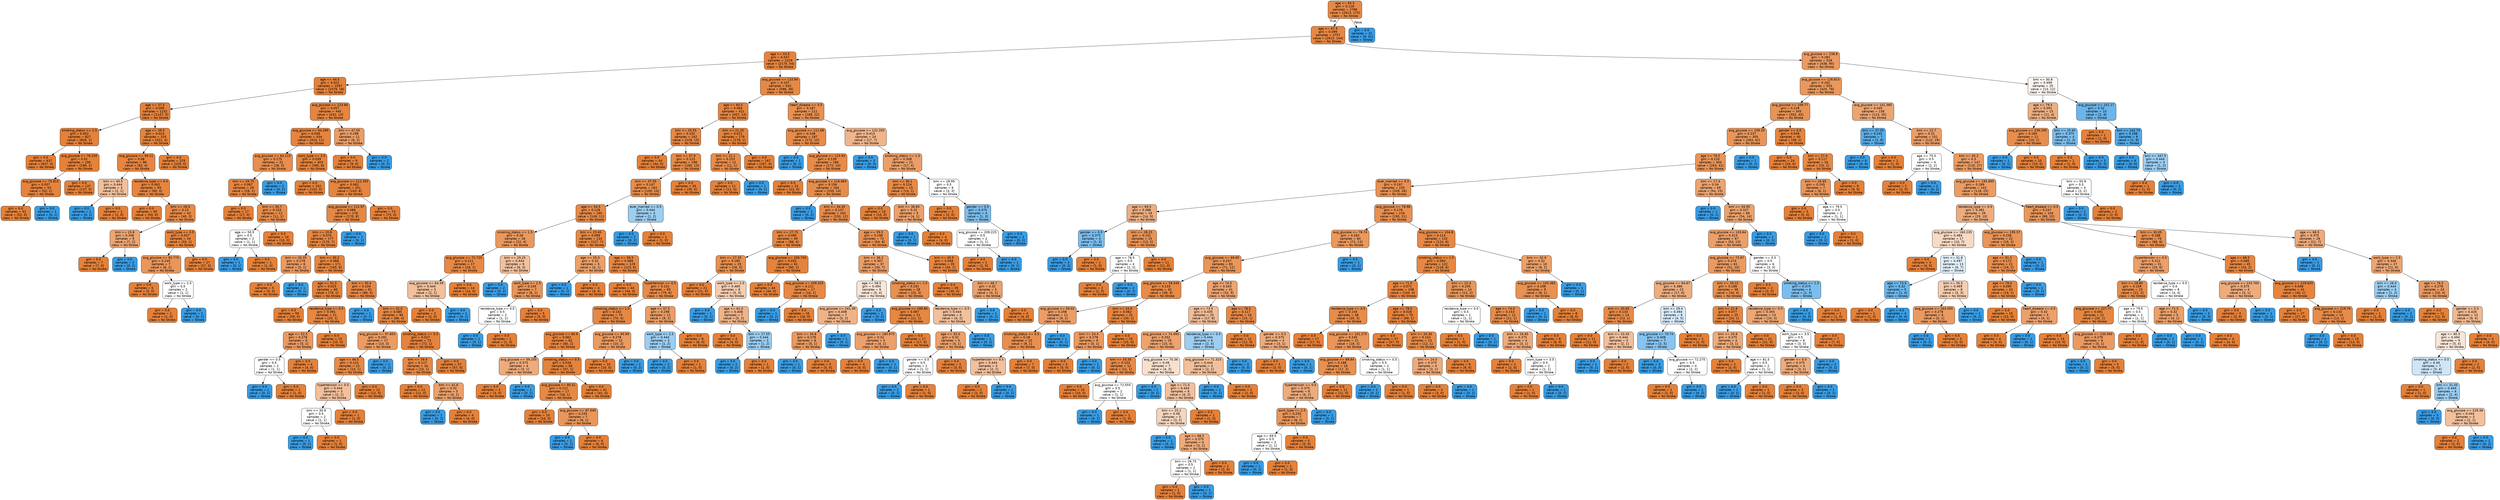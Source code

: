 digraph Tree {
node [shape=box, style="filled, rounded", color="black", fontname="helvetica"] ;
edge [fontname="helvetica"] ;
0 [label="age <= 84.5\ngini = 0.118\nsamples = 2788\nvalue = [2613, 175]\nclass = No Stroke", fillcolor="#e78946"] ;
1 [label="age <= 67.5\ngini = 0.099\nsamples = 2757\nvalue = [2613, 144]\nclass = No Stroke", fillcolor="#e68844"] ;
0 -> 1 [labeldistance=2.5, labelangle=45, headlabel="True"] ;
2 [label="age <= 53.5\ngini = 0.047\nsamples = 2229\nvalue = [2175, 54]\nclass = No Stroke", fillcolor="#e6843e"] ;
1 -> 2 ;
3 [label="age <= 44.5\ngini = 0.022\nsamples = 1597\nvalue = [1579, 18]\nclass = No Stroke", fillcolor="#e5823b"] ;
2 -> 3 ;
4 [label="age <= 37.5\ngini = 0.009\nsamples = 1152\nvalue = [1147, 5]\nclass = No Stroke", fillcolor="#e5823a"] ;
3 -> 4 ;
5 [label="smoking_status <= 1.5\ngini = 0.002\nsamples = 827\nvalue = [826, 1]\nclass = No Stroke", fillcolor="#e58139"] ;
4 -> 5 ;
6 [label="gini = 0.0\nsamples = 637\nvalue = [637, 0]\nclass = No Stroke", fillcolor="#e58139"] ;
5 -> 6 ;
7 [label="avg_glucose <= 76.235\ngini = 0.01\nsamples = 190\nvalue = [189, 1]\nclass = No Stroke", fillcolor="#e5823a"] ;
5 -> 7 ;
8 [label="avg_glucose <= 75.815\ngini = 0.037\nsamples = 53\nvalue = [52, 1]\nclass = No Stroke", fillcolor="#e6833d"] ;
7 -> 8 ;
9 [label="gini = 0.0\nsamples = 52\nvalue = [52, 0]\nclass = No Stroke", fillcolor="#e58139"] ;
8 -> 9 ;
10 [label="gini = 0.0\nsamples = 1\nvalue = [0, 1]\nclass = Stroke", fillcolor="#399de5"] ;
8 -> 10 ;
11 [label="gini = 0.0\nsamples = 137\nvalue = [137, 0]\nclass = No Stroke", fillcolor="#e58139"] ;
7 -> 11 ;
12 [label="age <= 39.5\ngini = 0.024\nsamples = 325\nvalue = [321, 4]\nclass = No Stroke", fillcolor="#e5833b"] ;
4 -> 12 ;
13 [label="avg_glucose <= 59.11\ngini = 0.08\nsamples = 96\nvalue = [92, 4]\nclass = No Stroke", fillcolor="#e68642"] ;
12 -> 13 ;
14 [label="bmi <= 40.5\ngini = 0.444\nsamples = 3\nvalue = [2, 1]\nclass = No Stroke", fillcolor="#f2c09c"] ;
13 -> 14 ;
15 [label="gini = 0.0\nsamples = 1\nvalue = [0, 1]\nclass = Stroke", fillcolor="#399de5"] ;
14 -> 15 ;
16 [label="gini = 0.0\nsamples = 2\nvalue = [2, 0]\nclass = No Stroke", fillcolor="#e58139"] ;
14 -> 16 ;
17 [label="residence_type <= 0.5\ngini = 0.062\nsamples = 93\nvalue = [90, 3]\nclass = No Stroke", fillcolor="#e68540"] ;
13 -> 17 ;
18 [label="gini = 0.0\nsamples = 50\nvalue = [50, 0]\nclass = No Stroke", fillcolor="#e58139"] ;
17 -> 18 ;
19 [label="bmi <= 26.5\ngini = 0.13\nsamples = 43\nvalue = [40, 3]\nclass = No Stroke", fillcolor="#e78a48"] ;
17 -> 19 ;
20 [label="bmi <= 23.8\ngini = 0.346\nsamples = 9\nvalue = [7, 2]\nclass = No Stroke", fillcolor="#eca572"] ;
19 -> 20 ;
21 [label="gini = 0.0\nsamples = 7\nvalue = [7, 0]\nclass = No Stroke", fillcolor="#e58139"] ;
20 -> 21 ;
22 [label="gini = 0.0\nsamples = 2\nvalue = [0, 2]\nclass = Stroke", fillcolor="#399de5"] ;
20 -> 22 ;
23 [label="work_type <= 3.5\ngini = 0.057\nsamples = 34\nvalue = [33, 1]\nclass = No Stroke", fillcolor="#e6853f"] ;
19 -> 23 ;
24 [label="avg_glucose <= 92.775\ngini = 0.245\nsamples = 7\nvalue = [6, 1]\nclass = No Stroke", fillcolor="#e9965a"] ;
23 -> 24 ;
25 [label="gini = 0.0\nsamples = 5\nvalue = [5, 0]\nclass = No Stroke", fillcolor="#e58139"] ;
24 -> 25 ;
26 [label="work_type <= 2.5\ngini = 0.5\nsamples = 2\nvalue = [1, 1]\nclass = No Stroke", fillcolor="#ffffff"] ;
24 -> 26 ;
27 [label="gini = 0.0\nsamples = 1\nvalue = [1, 0]\nclass = No Stroke", fillcolor="#e58139"] ;
26 -> 27 ;
28 [label="gini = 0.0\nsamples = 1\nvalue = [0, 1]\nclass = Stroke", fillcolor="#399de5"] ;
26 -> 28 ;
29 [label="gini = 0.0\nsamples = 27\nvalue = [27, 0]\nclass = No Stroke", fillcolor="#e58139"] ;
23 -> 29 ;
30 [label="gini = 0.0\nsamples = 229\nvalue = [229, 0]\nclass = No Stroke", fillcolor="#e58139"] ;
12 -> 30 ;
31 [label="avg_glucose <= 223.84\ngini = 0.057\nsamples = 445\nvalue = [432, 13]\nclass = No Stroke", fillcolor="#e6853f"] ;
3 -> 31 ;
32 [label="avg_glucose <= 64.285\ngini = 0.049\nsamples = 434\nvalue = [423, 11]\nclass = No Stroke", fillcolor="#e6843e"] ;
31 -> 32 ;
33 [label="avg_glucose <= 64.115\ngini = 0.175\nsamples = 31\nvalue = [28, 3]\nclass = No Stroke", fillcolor="#e88e4e"] ;
32 -> 33 ;
34 [label="bmi <= 29.75\ngini = 0.067\nsamples = 29\nvalue = [28, 1]\nclass = No Stroke", fillcolor="#e68640"] ;
33 -> 34 ;
35 [label="gini = 0.0\nsamples = 17\nvalue = [17, 0]\nclass = No Stroke", fillcolor="#e58139"] ;
34 -> 35 ;
36 [label="bmi <= 30.7\ngini = 0.153\nsamples = 12\nvalue = [11, 1]\nclass = No Stroke", fillcolor="#e78c4b"] ;
34 -> 36 ;
37 [label="age <= 50.5\ngini = 0.5\nsamples = 2\nvalue = [1, 1]\nclass = No Stroke", fillcolor="#ffffff"] ;
36 -> 37 ;
38 [label="gini = 0.0\nsamples = 1\nvalue = [0, 1]\nclass = Stroke", fillcolor="#399de5"] ;
37 -> 38 ;
39 [label="gini = 0.0\nsamples = 1\nvalue = [1, 0]\nclass = No Stroke", fillcolor="#e58139"] ;
37 -> 39 ;
40 [label="gini = 0.0\nsamples = 10\nvalue = [10, 0]\nclass = No Stroke", fillcolor="#e58139"] ;
36 -> 40 ;
41 [label="gini = 0.0\nsamples = 2\nvalue = [0, 2]\nclass = Stroke", fillcolor="#399de5"] ;
33 -> 41 ;
42 [label="work_type <= 3.5\ngini = 0.039\nsamples = 403\nvalue = [395, 8]\nclass = No Stroke", fillcolor="#e6843d"] ;
32 -> 42 ;
43 [label="gini = 0.0\nsamples = 152\nvalue = [152, 0]\nclass = No Stroke", fillcolor="#e58139"] ;
42 -> 43 ;
44 [label="avg_glucose <= 112.355\ngini = 0.062\nsamples = 251\nvalue = [243, 8]\nclass = No Stroke", fillcolor="#e68540"] ;
42 -> 44 ;
45 [label="avg_glucose <= 111.97\ngini = 0.086\nsamples = 178\nvalue = [170, 8]\nclass = No Stroke", fillcolor="#e68742"] ;
44 -> 45 ;
46 [label="bmi <= 20.8\ngini = 0.076\nsamples = 177\nvalue = [170, 7]\nclass = No Stroke", fillcolor="#e68641"] ;
45 -> 46 ;
47 [label="bmi <= 20.35\ngini = 0.278\nsamples = 6\nvalue = [5, 1]\nclass = No Stroke", fillcolor="#ea9a61"] ;
46 -> 47 ;
48 [label="gini = 0.0\nsamples = 5\nvalue = [5, 0]\nclass = No Stroke", fillcolor="#e58139"] ;
47 -> 48 ;
49 [label="gini = 0.0\nsamples = 1\nvalue = [0, 1]\nclass = Stroke", fillcolor="#399de5"] ;
47 -> 49 ;
50 [label="bmi <= 30.2\ngini = 0.068\nsamples = 171\nvalue = [165, 6]\nclass = No Stroke", fillcolor="#e68640"] ;
46 -> 50 ;
51 [label="age <= 51.5\ngini = 0.025\nsamples = 80\nvalue = [79, 1]\nclass = No Stroke", fillcolor="#e5833c"] ;
50 -> 51 ;
52 [label="gini = 0.0\nsamples = 59\nvalue = [59, 0]\nclass = No Stroke", fillcolor="#e58139"] ;
51 -> 52 ;
53 [label="residence_type <= 0.5\ngini = 0.091\nsamples = 21\nvalue = [20, 1]\nclass = No Stroke", fillcolor="#e68743"] ;
51 -> 53 ;
54 [label="age <= 52.5\ngini = 0.278\nsamples = 6\nvalue = [5, 1]\nclass = No Stroke", fillcolor="#ea9a61"] ;
53 -> 54 ;
55 [label="gender <= 0.5\ngini = 0.5\nsamples = 2\nvalue = [1, 1]\nclass = No Stroke", fillcolor="#ffffff"] ;
54 -> 55 ;
56 [label="gini = 0.0\nsamples = 1\nvalue = [0, 1]\nclass = Stroke", fillcolor="#399de5"] ;
55 -> 56 ;
57 [label="gini = 0.0\nsamples = 1\nvalue = [1, 0]\nclass = No Stroke", fillcolor="#e58139"] ;
55 -> 57 ;
58 [label="gini = 0.0\nsamples = 4\nvalue = [4, 0]\nclass = No Stroke", fillcolor="#e58139"] ;
54 -> 58 ;
59 [label="gini = 0.0\nsamples = 15\nvalue = [15, 0]\nclass = No Stroke", fillcolor="#e58139"] ;
53 -> 59 ;
60 [label="bmi <= 30.4\ngini = 0.104\nsamples = 91\nvalue = [86, 5]\nclass = No Stroke", fillcolor="#e78845"] ;
50 -> 60 ;
61 [label="gini = 0.0\nsamples = 1\nvalue = [0, 1]\nclass = Stroke", fillcolor="#399de5"] ;
60 -> 61 ;
62 [label="bmi <= 32.0\ngini = 0.085\nsamples = 90\nvalue = [86, 4]\nclass = No Stroke", fillcolor="#e68742"] ;
60 -> 62 ;
63 [label="avg_glucose <= 97.855\ngini = 0.291\nsamples = 17\nvalue = [14, 3]\nclass = No Stroke", fillcolor="#eb9c63"] ;
62 -> 63 ;
64 [label="age <= 46.5\ngini = 0.124\nsamples = 15\nvalue = [14, 1]\nclass = No Stroke", fillcolor="#e78a47"] ;
63 -> 64 ;
65 [label="hypertension <= 0.5\ngini = 0.444\nsamples = 3\nvalue = [2, 1]\nclass = No Stroke", fillcolor="#f2c09c"] ;
64 -> 65 ;
66 [label="bmi <= 30.9\ngini = 0.5\nsamples = 2\nvalue = [1, 1]\nclass = No Stroke", fillcolor="#ffffff"] ;
65 -> 66 ;
67 [label="gini = 0.0\nsamples = 1\nvalue = [0, 1]\nclass = Stroke", fillcolor="#399de5"] ;
66 -> 67 ;
68 [label="gini = 0.0\nsamples = 1\nvalue = [1, 0]\nclass = No Stroke", fillcolor="#e58139"] ;
66 -> 68 ;
69 [label="gini = 0.0\nsamples = 1\nvalue = [1, 0]\nclass = No Stroke", fillcolor="#e58139"] ;
65 -> 69 ;
70 [label="gini = 0.0\nsamples = 12\nvalue = [12, 0]\nclass = No Stroke", fillcolor="#e58139"] ;
64 -> 70 ;
71 [label="gini = 0.0\nsamples = 2\nvalue = [0, 2]\nclass = Stroke", fillcolor="#399de5"] ;
63 -> 71 ;
72 [label="smoking_status <= 0.5\ngini = 0.027\nsamples = 73\nvalue = [72, 1]\nclass = No Stroke", fillcolor="#e5833c"] ;
62 -> 72 ;
73 [label="bmi <= 39.9\ngini = 0.117\nsamples = 16\nvalue = [15, 1]\nclass = No Stroke", fillcolor="#e78946"] ;
72 -> 73 ;
74 [label="gini = 0.0\nsamples = 11\nvalue = [11, 0]\nclass = No Stroke", fillcolor="#e58139"] ;
73 -> 74 ;
75 [label="bmi <= 41.6\ngini = 0.32\nsamples = 5\nvalue = [4, 1]\nclass = No Stroke", fillcolor="#eca06a"] ;
73 -> 75 ;
76 [label="gini = 0.0\nsamples = 1\nvalue = [0, 1]\nclass = Stroke", fillcolor="#399de5"] ;
75 -> 76 ;
77 [label="gini = 0.0\nsamples = 4\nvalue = [4, 0]\nclass = No Stroke", fillcolor="#e58139"] ;
75 -> 77 ;
78 [label="gini = 0.0\nsamples = 57\nvalue = [57, 0]\nclass = No Stroke", fillcolor="#e58139"] ;
72 -> 78 ;
79 [label="gini = 0.0\nsamples = 1\nvalue = [0, 1]\nclass = Stroke", fillcolor="#399de5"] ;
45 -> 79 ;
80 [label="gini = 0.0\nsamples = 73\nvalue = [73, 0]\nclass = No Stroke", fillcolor="#e58139"] ;
44 -> 80 ;
81 [label="bmi <= 47.05\ngini = 0.298\nsamples = 11\nvalue = [9, 2]\nclass = No Stroke", fillcolor="#eb9d65"] ;
31 -> 81 ;
82 [label="gini = 0.0\nsamples = 9\nvalue = [9, 0]\nclass = No Stroke", fillcolor="#e58139"] ;
81 -> 82 ;
83 [label="gini = 0.0\nsamples = 2\nvalue = [0, 2]\nclass = Stroke", fillcolor="#399de5"] ;
81 -> 83 ;
84 [label="avg_glucose <= 110.94\ngini = 0.107\nsamples = 632\nvalue = [596, 36]\nclass = No Stroke", fillcolor="#e78945"] ;
2 -> 84 ;
85 [label="age <= 60.5\ngini = 0.064\nsamples = 421\nvalue = [407, 14]\nclass = No Stroke", fillcolor="#e68540"] ;
84 -> 85 ;
86 [label="bmi <= 25.55\ngini = 0.102\nsamples = 242\nvalue = [229, 13]\nclass = No Stroke", fillcolor="#e68844"] ;
85 -> 86 ;
87 [label="gini = 0.0\nsamples = 44\nvalue = [44, 0]\nclass = No Stroke", fillcolor="#e58139"] ;
86 -> 87 ;
88 [label="bmi <= 37.9\ngini = 0.123\nsamples = 198\nvalue = [185, 13]\nclass = No Stroke", fillcolor="#e78a47"] ;
86 -> 88 ;
89 [label="bmi <= 37.05\ngini = 0.147\nsamples = 163\nvalue = [150, 13]\nclass = No Stroke", fillcolor="#e78c4a"] ;
88 -> 89 ;
90 [label="age <= 54.5\ngini = 0.128\nsamples = 160\nvalue = [149, 11]\nclass = No Stroke", fillcolor="#e78a48"] ;
89 -> 90 ;
91 [label="smoking_status <= 1.5\ngini = 0.26\nsamples = 26\nvalue = [22, 4]\nclass = No Stroke", fillcolor="#ea985d"] ;
90 -> 91 ;
92 [label="avg_glucose <= 72.725\ngini = 0.111\nsamples = 17\nvalue = [16, 1]\nclass = No Stroke", fillcolor="#e78945"] ;
91 -> 92 ;
93 [label="avg_glucose <= 64.39\ngini = 0.444\nsamples = 3\nvalue = [2, 1]\nclass = No Stroke", fillcolor="#f2c09c"] ;
92 -> 93 ;
94 [label="gini = 0.0\nsamples = 2\nvalue = [2, 0]\nclass = No Stroke", fillcolor="#e58139"] ;
93 -> 94 ;
95 [label="gini = 0.0\nsamples = 1\nvalue = [0, 1]\nclass = Stroke", fillcolor="#399de5"] ;
93 -> 95 ;
96 [label="gini = 0.0\nsamples = 14\nvalue = [14, 0]\nclass = No Stroke", fillcolor="#e58139"] ;
92 -> 96 ;
97 [label="bmi <= 29.25\ngini = 0.444\nsamples = 9\nvalue = [6, 3]\nclass = No Stroke", fillcolor="#f2c09c"] ;
91 -> 97 ;
98 [label="gini = 0.0\nsamples = 2\nvalue = [0, 2]\nclass = Stroke", fillcolor="#399de5"] ;
97 -> 98 ;
99 [label="work_type <= 2.5\ngini = 0.245\nsamples = 7\nvalue = [6, 1]\nclass = No Stroke", fillcolor="#e9965a"] ;
97 -> 99 ;
100 [label="residence_type <= 0.5\ngini = 0.5\nsamples = 2\nvalue = [1, 1]\nclass = No Stroke", fillcolor="#ffffff"] ;
99 -> 100 ;
101 [label="gini = 0.0\nsamples = 1\nvalue = [0, 1]\nclass = Stroke", fillcolor="#399de5"] ;
100 -> 101 ;
102 [label="gini = 0.0\nsamples = 1\nvalue = [1, 0]\nclass = No Stroke", fillcolor="#e58139"] ;
100 -> 102 ;
103 [label="gini = 0.0\nsamples = 5\nvalue = [5, 0]\nclass = No Stroke", fillcolor="#e58139"] ;
99 -> 103 ;
104 [label="bmi <= 25.65\ngini = 0.099\nsamples = 134\nvalue = [127, 7]\nclass = No Stroke", fillcolor="#e68844"] ;
90 -> 104 ;
105 [label="age <= 55.5\ngini = 0.32\nsamples = 5\nvalue = [4, 1]\nclass = No Stroke", fillcolor="#eca06a"] ;
104 -> 105 ;
106 [label="gini = 0.0\nsamples = 1\nvalue = [0, 1]\nclass = Stroke", fillcolor="#399de5"] ;
105 -> 106 ;
107 [label="gini = 0.0\nsamples = 4\nvalue = [4, 0]\nclass = No Stroke", fillcolor="#e58139"] ;
105 -> 107 ;
108 [label="age <= 56.5\ngini = 0.089\nsamples = 129\nvalue = [123, 6]\nclass = No Stroke", fillcolor="#e68743"] ;
104 -> 108 ;
109 [label="gini = 0.0\nsamples = 44\nvalue = [44, 0]\nclass = No Stroke", fillcolor="#e58139"] ;
108 -> 109 ;
110 [label="hypertension <= 0.5\ngini = 0.131\nsamples = 85\nvalue = [79, 6]\nclass = No Stroke", fillcolor="#e78b48"] ;
108 -> 110 ;
111 [label="smoking_status <= 1.5\ngini = 0.102\nsamples = 74\nvalue = [70, 4]\nclass = No Stroke", fillcolor="#e68844"] ;
110 -> 111 ;
112 [label="avg_glucose <= 60.9\ngini = 0.062\nsamples = 62\nvalue = [60, 2]\nclass = No Stroke", fillcolor="#e68540"] ;
111 -> 112 ;
113 [label="avg_glucose <= 59.255\ngini = 0.375\nsamples = 4\nvalue = [3, 1]\nclass = No Stroke", fillcolor="#eeab7b"] ;
112 -> 113 ;
114 [label="gini = 0.0\nsamples = 3\nvalue = [3, 0]\nclass = No Stroke", fillcolor="#e58139"] ;
113 -> 114 ;
115 [label="gini = 0.0\nsamples = 1\nvalue = [0, 1]\nclass = Stroke", fillcolor="#399de5"] ;
113 -> 115 ;
116 [label="smoking_status <= 0.5\ngini = 0.034\nsamples = 58\nvalue = [57, 1]\nclass = No Stroke", fillcolor="#e5833c"] ;
112 -> 116 ;
117 [label="avg_glucose <= 85.51\ngini = 0.111\nsamples = 17\nvalue = [16, 1]\nclass = No Stroke", fillcolor="#e78945"] ;
116 -> 117 ;
118 [label="gini = 0.0\nsamples = 10\nvalue = [10, 0]\nclass = No Stroke", fillcolor="#e58139"] ;
117 -> 118 ;
119 [label="avg_glucose <= 87.045\ngini = 0.245\nsamples = 7\nvalue = [6, 1]\nclass = No Stroke", fillcolor="#e9965a"] ;
117 -> 119 ;
120 [label="gini = 0.0\nsamples = 1\nvalue = [0, 1]\nclass = Stroke", fillcolor="#399de5"] ;
119 -> 120 ;
121 [label="gini = 0.0\nsamples = 6\nvalue = [6, 0]\nclass = No Stroke", fillcolor="#e58139"] ;
119 -> 121 ;
122 [label="gini = 0.0\nsamples = 41\nvalue = [41, 0]\nclass = No Stroke", fillcolor="#e58139"] ;
116 -> 122 ;
123 [label="avg_glucose <= 90.99\ngini = 0.278\nsamples = 12\nvalue = [10, 2]\nclass = No Stroke", fillcolor="#ea9a61"] ;
111 -> 123 ;
124 [label="gini = 0.0\nsamples = 10\nvalue = [10, 0]\nclass = No Stroke", fillcolor="#e58139"] ;
123 -> 124 ;
125 [label="gini = 0.0\nsamples = 2\nvalue = [0, 2]\nclass = Stroke", fillcolor="#399de5"] ;
123 -> 125 ;
126 [label="age <= 57.5\ngini = 0.298\nsamples = 11\nvalue = [9, 2]\nclass = No Stroke", fillcolor="#eb9d65"] ;
110 -> 126 ;
127 [label="work_type <= 2.5\ngini = 0.444\nsamples = 3\nvalue = [1, 2]\nclass = Stroke", fillcolor="#9ccef2"] ;
126 -> 127 ;
128 [label="gini = 0.0\nsamples = 2\nvalue = [0, 2]\nclass = Stroke", fillcolor="#399de5"] ;
127 -> 128 ;
129 [label="gini = 0.0\nsamples = 1\nvalue = [1, 0]\nclass = No Stroke", fillcolor="#e58139"] ;
127 -> 129 ;
130 [label="gini = 0.0\nsamples = 8\nvalue = [8, 0]\nclass = No Stroke", fillcolor="#e58139"] ;
126 -> 130 ;
131 [label="ever_married <= 0.5\ngini = 0.444\nsamples = 3\nvalue = [1, 2]\nclass = Stroke", fillcolor="#9ccef2"] ;
89 -> 131 ;
132 [label="gini = 0.0\nsamples = 2\nvalue = [0, 2]\nclass = Stroke", fillcolor="#399de5"] ;
131 -> 132 ;
133 [label="gini = 0.0\nsamples = 1\nvalue = [1, 0]\nclass = No Stroke", fillcolor="#e58139"] ;
131 -> 133 ;
134 [label="gini = 0.0\nsamples = 35\nvalue = [35, 0]\nclass = No Stroke", fillcolor="#e58139"] ;
88 -> 134 ;
135 [label="bmi <= 21.25\ngini = 0.011\nsamples = 179\nvalue = [178, 1]\nclass = No Stroke", fillcolor="#e5823a"] ;
85 -> 135 ;
136 [label="bmi <= 21.1\ngini = 0.153\nsamples = 12\nvalue = [11, 1]\nclass = No Stroke", fillcolor="#e78c4b"] ;
135 -> 136 ;
137 [label="gini = 0.0\nsamples = 11\nvalue = [11, 0]\nclass = No Stroke", fillcolor="#e58139"] ;
136 -> 137 ;
138 [label="gini = 0.0\nsamples = 1\nvalue = [0, 1]\nclass = Stroke", fillcolor="#399de5"] ;
136 -> 138 ;
139 [label="gini = 0.0\nsamples = 167\nvalue = [167, 0]\nclass = No Stroke", fillcolor="#e58139"] ;
135 -> 139 ;
140 [label="heart_disease <= 0.5\ngini = 0.187\nsamples = 211\nvalue = [189, 22]\nclass = No Stroke", fillcolor="#e89050"] ;
84 -> 140 ;
141 [label="avg_glucose <= 111.06\ngini = 0.148\nsamples = 187\nvalue = [172, 15]\nclass = No Stroke", fillcolor="#e78c4a"] ;
140 -> 141 ;
142 [label="gini = 0.0\nsamples = 1\nvalue = [0, 1]\nclass = Stroke", fillcolor="#399de5"] ;
141 -> 142 ;
143 [label="avg_glucose <= 115.93\ngini = 0.139\nsamples = 186\nvalue = [172, 14]\nclass = No Stroke", fillcolor="#e78b49"] ;
141 -> 143 ;
144 [label="gini = 0.0\nsamples = 22\nvalue = [22, 0]\nclass = No Stroke", fillcolor="#e58139"] ;
143 -> 144 ;
145 [label="avg_glucose <= 116.665\ngini = 0.156\nsamples = 164\nvalue = [150, 14]\nclass = No Stroke", fillcolor="#e78d4b"] ;
143 -> 145 ;
146 [label="gini = 0.0\nsamples = 2\nvalue = [0, 2]\nclass = Stroke", fillcolor="#399de5"] ;
145 -> 146 ;
147 [label="bmi <= 34.45\ngini = 0.137\nsamples = 162\nvalue = [150, 12]\nclass = No Stroke", fillcolor="#e78b49"] ;
145 -> 147 ;
148 [label="bmi <= 27.75\ngini = 0.085\nsamples = 90\nvalue = [86, 4]\nclass = No Stroke", fillcolor="#e68742"] ;
147 -> 148 ;
149 [label="bmi <= 27.35\ngini = 0.185\nsamples = 29\nvalue = [26, 3]\nclass = No Stroke", fillcolor="#e89050"] ;
148 -> 149 ;
150 [label="gini = 0.0\nsamples = 21\nvalue = [21, 0]\nclass = No Stroke", fillcolor="#e58139"] ;
149 -> 150 ;
151 [label="work_type <= 2.5\ngini = 0.469\nsamples = 8\nvalue = [5, 3]\nclass = No Stroke", fillcolor="#f5cdb0"] ;
149 -> 151 ;
152 [label="gini = 0.0\nsamples = 1\nvalue = [0, 1]\nclass = Stroke", fillcolor="#399de5"] ;
151 -> 152 ;
153 [label="age <= 61.0\ngini = 0.408\nsamples = 7\nvalue = [5, 2]\nclass = No Stroke", fillcolor="#efb388"] ;
151 -> 153 ;
154 [label="gini = 0.0\nsamples = 4\nvalue = [4, 0]\nclass = No Stroke", fillcolor="#e58139"] ;
153 -> 154 ;
155 [label="bmi <= 27.55\ngini = 0.444\nsamples = 3\nvalue = [1, 2]\nclass = Stroke", fillcolor="#9ccef2"] ;
153 -> 155 ;
156 [label="gini = 0.0\nsamples = 2\nvalue = [0, 2]\nclass = Stroke", fillcolor="#399de5"] ;
155 -> 156 ;
157 [label="gini = 0.0\nsamples = 1\nvalue = [1, 0]\nclass = No Stroke", fillcolor="#e58139"] ;
155 -> 157 ;
158 [label="avg_glucose <= 206.755\ngini = 0.032\nsamples = 61\nvalue = [60, 1]\nclass = No Stroke", fillcolor="#e5833c"] ;
148 -> 158 ;
159 [label="gini = 0.0\nsamples = 44\nvalue = [44, 0]\nclass = No Stroke", fillcolor="#e58139"] ;
158 -> 159 ;
160 [label="avg_glucose <= 209.325\ngini = 0.111\nsamples = 17\nvalue = [16, 1]\nclass = No Stroke", fillcolor="#e78945"] ;
158 -> 160 ;
161 [label="gini = 0.0\nsamples = 1\nvalue = [0, 1]\nclass = Stroke", fillcolor="#399de5"] ;
160 -> 161 ;
162 [label="gini = 0.0\nsamples = 16\nvalue = [16, 0]\nclass = No Stroke", fillcolor="#e58139"] ;
160 -> 162 ;
163 [label="age <= 59.5\ngini = 0.198\nsamples = 72\nvalue = [64, 8]\nclass = No Stroke", fillcolor="#e89152"] ;
147 -> 163 ;
164 [label="bmi <= 36.2\ngini = 0.307\nsamples = 37\nvalue = [30, 7]\nclass = No Stroke", fillcolor="#eb9e67"] ;
163 -> 164 ;
165 [label="age <= 58.5\ngini = 0.494\nsamples = 9\nvalue = [5, 4]\nclass = No Stroke", fillcolor="#fae6d7"] ;
164 -> 165 ;
166 [label="avg_glucose <= 241.39\ngini = 0.408\nsamples = 7\nvalue = [5, 2]\nclass = No Stroke", fillcolor="#efb388"] ;
165 -> 166 ;
167 [label="bmi <= 34.8\ngini = 0.278\nsamples = 6\nvalue = [5, 1]\nclass = No Stroke", fillcolor="#ea9a61"] ;
166 -> 167 ;
168 [label="gini = 0.0\nsamples = 1\nvalue = [0, 1]\nclass = Stroke", fillcolor="#399de5"] ;
167 -> 168 ;
169 [label="gini = 0.0\nsamples = 5\nvalue = [5, 0]\nclass = No Stroke", fillcolor="#e58139"] ;
167 -> 169 ;
170 [label="gini = 0.0\nsamples = 1\nvalue = [0, 1]\nclass = Stroke", fillcolor="#399de5"] ;
166 -> 170 ;
171 [label="gini = 0.0\nsamples = 2\nvalue = [0, 2]\nclass = Stroke", fillcolor="#399de5"] ;
165 -> 171 ;
172 [label="smoking_status <= 1.5\ngini = 0.191\nsamples = 28\nvalue = [25, 3]\nclass = No Stroke", fillcolor="#e89051"] ;
164 -> 172 ;
173 [label="avg_glucose <= 189.85\ngini = 0.087\nsamples = 22\nvalue = [21, 1]\nclass = No Stroke", fillcolor="#e68742"] ;
172 -> 173 ;
174 [label="avg_glucose <= 180.975\ngini = 0.32\nsamples = 5\nvalue = [4, 1]\nclass = No Stroke", fillcolor="#eca06a"] ;
173 -> 174 ;
175 [label="gini = 0.0\nsamples = 4\nvalue = [4, 0]\nclass = No Stroke", fillcolor="#e58139"] ;
174 -> 175 ;
176 [label="gini = 0.0\nsamples = 1\nvalue = [0, 1]\nclass = Stroke", fillcolor="#399de5"] ;
174 -> 176 ;
177 [label="gini = 0.0\nsamples = 17\nvalue = [17, 0]\nclass = No Stroke", fillcolor="#e58139"] ;
173 -> 177 ;
178 [label="residence_type <= 0.5\ngini = 0.444\nsamples = 6\nvalue = [4, 2]\nclass = No Stroke", fillcolor="#f2c09c"] ;
172 -> 178 ;
179 [label="age <= 55.0\ngini = 0.32\nsamples = 5\nvalue = [4, 1]\nclass = No Stroke", fillcolor="#eca06a"] ;
178 -> 179 ;
180 [label="gender <= 0.5\ngini = 0.5\nsamples = 2\nvalue = [1, 1]\nclass = No Stroke", fillcolor="#ffffff"] ;
179 -> 180 ;
181 [label="gini = 0.0\nsamples = 1\nvalue = [0, 1]\nclass = Stroke", fillcolor="#399de5"] ;
180 -> 181 ;
182 [label="gini = 0.0\nsamples = 1\nvalue = [1, 0]\nclass = No Stroke", fillcolor="#e58139"] ;
180 -> 182 ;
183 [label="gini = 0.0\nsamples = 3\nvalue = [3, 0]\nclass = No Stroke", fillcolor="#e58139"] ;
179 -> 183 ;
184 [label="gini = 0.0\nsamples = 1\nvalue = [0, 1]\nclass = Stroke", fillcolor="#399de5"] ;
178 -> 184 ;
185 [label="bmi <= 45.5\ngini = 0.056\nsamples = 35\nvalue = [34, 1]\nclass = No Stroke", fillcolor="#e6853f"] ;
163 -> 185 ;
186 [label="gini = 0.0\nsamples = 30\nvalue = [30, 0]\nclass = No Stroke", fillcolor="#e58139"] ;
185 -> 186 ;
187 [label="bmi <= 46.7\ngini = 0.32\nsamples = 5\nvalue = [4, 1]\nclass = No Stroke", fillcolor="#eca06a"] ;
185 -> 187 ;
188 [label="gini = 0.0\nsamples = 1\nvalue = [0, 1]\nclass = Stroke", fillcolor="#399de5"] ;
187 -> 188 ;
189 [label="gini = 0.0\nsamples = 4\nvalue = [4, 0]\nclass = No Stroke", fillcolor="#e58139"] ;
187 -> 189 ;
190 [label="avg_glucose <= 122.205\ngini = 0.413\nsamples = 24\nvalue = [17, 7]\nclass = No Stroke", fillcolor="#f0b58b"] ;
140 -> 190 ;
191 [label="gini = 0.0\nsamples = 3\nvalue = [0, 3]\nclass = Stroke", fillcolor="#399de5"] ;
190 -> 191 ;
192 [label="smoking_status <= 1.5\ngini = 0.308\nsamples = 21\nvalue = [17, 4]\nclass = No Stroke", fillcolor="#eb9f68"] ;
190 -> 192 ;
193 [label="bmi <= 36.1\ngini = 0.124\nsamples = 15\nvalue = [14, 1]\nclass = No Stroke", fillcolor="#e78a47"] ;
192 -> 193 ;
194 [label="gini = 0.0\nsamples = 10\nvalue = [10, 0]\nclass = No Stroke", fillcolor="#e58139"] ;
193 -> 194 ;
195 [label="bmi <= 36.65\ngini = 0.32\nsamples = 5\nvalue = [4, 1]\nclass = No Stroke", fillcolor="#eca06a"] ;
193 -> 195 ;
196 [label="gini = 0.0\nsamples = 1\nvalue = [0, 1]\nclass = Stroke", fillcolor="#399de5"] ;
195 -> 196 ;
197 [label="gini = 0.0\nsamples = 4\nvalue = [4, 0]\nclass = No Stroke", fillcolor="#e58139"] ;
195 -> 197 ;
198 [label="bmi <= 28.95\ngini = 0.5\nsamples = 6\nvalue = [3, 3]\nclass = No Stroke", fillcolor="#ffffff"] ;
192 -> 198 ;
199 [label="gini = 0.0\nsamples = 2\nvalue = [2, 0]\nclass = No Stroke", fillcolor="#e58139"] ;
198 -> 199 ;
200 [label="gender <= 0.5\ngini = 0.375\nsamples = 4\nvalue = [1, 3]\nclass = Stroke", fillcolor="#7bbeee"] ;
198 -> 200 ;
201 [label="avg_glucose <= 209.225\ngini = 0.5\nsamples = 2\nvalue = [1, 1]\nclass = No Stroke", fillcolor="#ffffff"] ;
200 -> 201 ;
202 [label="gini = 0.0\nsamples = 1\nvalue = [1, 0]\nclass = No Stroke", fillcolor="#e58139"] ;
201 -> 202 ;
203 [label="gini = 0.0\nsamples = 1\nvalue = [0, 1]\nclass = Stroke", fillcolor="#399de5"] ;
201 -> 203 ;
204 [label="gini = 0.0\nsamples = 2\nvalue = [0, 2]\nclass = Stroke", fillcolor="#399de5"] ;
200 -> 204 ;
205 [label="avg_glucose <= 238.8\ngini = 0.283\nsamples = 528\nvalue = [438, 90]\nclass = No Stroke", fillcolor="#ea9b62"] ;
1 -> 205 ;
206 [label="avg_glucose <= 126.815\ngini = 0.262\nsamples = 503\nvalue = [425, 78]\nclass = No Stroke", fillcolor="#ea985d"] ;
205 -> 206 ;
207 [label="avg_glucose <= 109.77\ngini = 0.218\nsamples = 345\nvalue = [302, 43]\nclass = No Stroke", fillcolor="#e99355"] ;
206 -> 207 ;
208 [label="avg_glucose <= 109.35\ngini = 0.237\nsamples = 305\nvalue = [263, 42]\nclass = No Stroke", fillcolor="#e99559"] ;
207 -> 208 ;
209 [label="age <= 79.5\ngini = 0.233\nsamples = 304\nvalue = [263, 41]\nclass = No Stroke", fillcolor="#e99558"] ;
208 -> 209 ;
210 [label="ever_married <= 0.5\ngini = 0.197\nsamples = 235\nvalue = [209, 26]\nclass = No Stroke", fillcolor="#e89152"] ;
209 -> 210 ;
211 [label="age <= 69.5\ngini = 0.388\nsamples = 19\nvalue = [14, 5]\nclass = No Stroke", fillcolor="#eeae80"] ;
210 -> 211 ;
212 [label="gender <= 0.5\ngini = 0.375\nsamples = 4\nvalue = [1, 3]\nclass = Stroke", fillcolor="#7bbeee"] ;
211 -> 212 ;
213 [label="gini = 0.0\nsamples = 3\nvalue = [0, 3]\nclass = Stroke", fillcolor="#399de5"] ;
212 -> 213 ;
214 [label="gini = 0.0\nsamples = 1\nvalue = [1, 0]\nclass = No Stroke", fillcolor="#e58139"] ;
212 -> 214 ;
215 [label="bmi <= 28.25\ngini = 0.231\nsamples = 15\nvalue = [13, 2]\nclass = No Stroke", fillcolor="#e99457"] ;
211 -> 215 ;
216 [label="age <= 76.5\ngini = 0.5\nsamples = 4\nvalue = [2, 2]\nclass = No Stroke", fillcolor="#ffffff"] ;
215 -> 216 ;
217 [label="gini = 0.0\nsamples = 2\nvalue = [2, 0]\nclass = No Stroke", fillcolor="#e58139"] ;
216 -> 217 ;
218 [label="gini = 0.0\nsamples = 2\nvalue = [0, 2]\nclass = Stroke", fillcolor="#399de5"] ;
216 -> 218 ;
219 [label="gini = 0.0\nsamples = 11\nvalue = [11, 0]\nclass = No Stroke", fillcolor="#e58139"] ;
215 -> 219 ;
220 [label="avg_glucose <= 78.98\ngini = 0.176\nsamples = 216\nvalue = [195, 21]\nclass = No Stroke", fillcolor="#e88f4e"] ;
210 -> 220 ;
221 [label="avg_glucose <= 78.74\ngini = 0.262\nsamples = 84\nvalue = [71, 13]\nclass = No Stroke", fillcolor="#ea985d"] ;
220 -> 221 ;
222 [label="avg_glucose <= 69.85\ngini = 0.247\nsamples = 83\nvalue = [71, 12]\nclass = No Stroke", fillcolor="#e9965a"] ;
221 -> 222 ;
223 [label="avg_glucose <= 59.545\ngini = 0.133\nsamples = 42\nvalue = [39, 3]\nclass = No Stroke", fillcolor="#e78b48"] ;
222 -> 223 ;
224 [label="avg_glucose <= 59.02\ngini = 0.298\nsamples = 11\nvalue = [9, 2]\nclass = No Stroke", fillcolor="#eb9d65"] ;
223 -> 224 ;
225 [label="smoking_status <= 0.5\ngini = 0.18\nsamples = 10\nvalue = [9, 1]\nclass = No Stroke", fillcolor="#e88f4f"] ;
224 -> 225 ;
226 [label="hypertension <= 0.5\ngini = 0.444\nsamples = 3\nvalue = [2, 1]\nclass = No Stroke", fillcolor="#f2c09c"] ;
225 -> 226 ;
227 [label="gini = 0.0\nsamples = 2\nvalue = [2, 0]\nclass = No Stroke", fillcolor="#e58139"] ;
226 -> 227 ;
228 [label="gini = 0.0\nsamples = 1\nvalue = [0, 1]\nclass = Stroke", fillcolor="#399de5"] ;
226 -> 228 ;
229 [label="gini = 0.0\nsamples = 7\nvalue = [7, 0]\nclass = No Stroke", fillcolor="#e58139"] ;
225 -> 229 ;
230 [label="gini = 0.0\nsamples = 1\nvalue = [0, 1]\nclass = Stroke", fillcolor="#399de5"] ;
224 -> 230 ;
231 [label="bmi <= 24.9\ngini = 0.062\nsamples = 31\nvalue = [30, 1]\nclass = No Stroke", fillcolor="#e68540"] ;
223 -> 231 ;
232 [label="bmi <= 24.4\ngini = 0.278\nsamples = 6\nvalue = [5, 1]\nclass = No Stroke", fillcolor="#ea9a61"] ;
231 -> 232 ;
233 [label="gini = 0.0\nsamples = 5\nvalue = [5, 0]\nclass = No Stroke", fillcolor="#e58139"] ;
232 -> 233 ;
234 [label="gini = 0.0\nsamples = 1\nvalue = [0, 1]\nclass = Stroke", fillcolor="#399de5"] ;
232 -> 234 ;
235 [label="gini = 0.0\nsamples = 25\nvalue = [25, 0]\nclass = No Stroke", fillcolor="#e58139"] ;
231 -> 235 ;
236 [label="age <= 74.5\ngini = 0.343\nsamples = 41\nvalue = [32, 9]\nclass = No Stroke", fillcolor="#eca471"] ;
222 -> 236 ;
237 [label="age <= 73.5\ngini = 0.435\nsamples = 25\nvalue = [17, 8]\nclass = No Stroke", fillcolor="#f1bc96"] ;
236 -> 237 ;
238 [label="avg_glucose <= 74.495\ngini = 0.332\nsamples = 19\nvalue = [15, 4]\nclass = No Stroke", fillcolor="#eca36e"] ;
237 -> 238 ;
239 [label="bmi <= 33.35\ngini = 0.153\nsamples = 12\nvalue = [11, 1]\nclass = No Stroke", fillcolor="#e78c4b"] ;
238 -> 239 ;
240 [label="gini = 0.0\nsamples = 10\nvalue = [10, 0]\nclass = No Stroke", fillcolor="#e58139"] ;
239 -> 240 ;
241 [label="avg_glucose <= 72.555\ngini = 0.5\nsamples = 2\nvalue = [1, 1]\nclass = No Stroke", fillcolor="#ffffff"] ;
239 -> 241 ;
242 [label="gini = 0.0\nsamples = 1\nvalue = [0, 1]\nclass = Stroke", fillcolor="#399de5"] ;
241 -> 242 ;
243 [label="gini = 0.0\nsamples = 1\nvalue = [1, 0]\nclass = No Stroke", fillcolor="#e58139"] ;
241 -> 243 ;
244 [label="avg_glucose <= 75.36\ngini = 0.49\nsamples = 7\nvalue = [4, 3]\nclass = No Stroke", fillcolor="#f8e0ce"] ;
238 -> 244 ;
245 [label="gini = 0.0\nsamples = 1\nvalue = [0, 1]\nclass = Stroke", fillcolor="#399de5"] ;
244 -> 245 ;
246 [label="age <= 71.5\ngini = 0.444\nsamples = 6\nvalue = [4, 2]\nclass = No Stroke", fillcolor="#f2c09c"] ;
244 -> 246 ;
247 [label="bmi <= 25.1\ngini = 0.48\nsamples = 5\nvalue = [3, 2]\nclass = No Stroke", fillcolor="#f6d5bd"] ;
246 -> 247 ;
248 [label="gini = 0.0\nsamples = 1\nvalue = [0, 1]\nclass = Stroke", fillcolor="#399de5"] ;
247 -> 248 ;
249 [label="age <= 68.5\ngini = 0.375\nsamples = 4\nvalue = [3, 1]\nclass = No Stroke", fillcolor="#eeab7b"] ;
247 -> 249 ;
250 [label="bmi <= 26.75\ngini = 0.5\nsamples = 2\nvalue = [1, 1]\nclass = No Stroke", fillcolor="#ffffff"] ;
249 -> 250 ;
251 [label="gini = 0.0\nsamples = 1\nvalue = [1, 0]\nclass = No Stroke", fillcolor="#e58139"] ;
250 -> 251 ;
252 [label="gini = 0.0\nsamples = 1\nvalue = [0, 1]\nclass = Stroke", fillcolor="#399de5"] ;
250 -> 252 ;
253 [label="gini = 0.0\nsamples = 2\nvalue = [2, 0]\nclass = No Stroke", fillcolor="#e58139"] ;
249 -> 253 ;
254 [label="gini = 0.0\nsamples = 1\nvalue = [1, 0]\nclass = No Stroke", fillcolor="#e58139"] ;
246 -> 254 ;
255 [label="residence_type <= 0.5\ngini = 0.444\nsamples = 6\nvalue = [2, 4]\nclass = Stroke", fillcolor="#9ccef2"] ;
237 -> 255 ;
256 [label="avg_glucose <= 71.315\ngini = 0.444\nsamples = 3\nvalue = [2, 1]\nclass = No Stroke", fillcolor="#f2c09c"] ;
255 -> 256 ;
257 [label="gini = 0.0\nsamples = 1\nvalue = [0, 1]\nclass = Stroke", fillcolor="#399de5"] ;
256 -> 257 ;
258 [label="gini = 0.0\nsamples = 2\nvalue = [2, 0]\nclass = No Stroke", fillcolor="#e58139"] ;
256 -> 258 ;
259 [label="gini = 0.0\nsamples = 3\nvalue = [0, 3]\nclass = Stroke", fillcolor="#399de5"] ;
255 -> 259 ;
260 [label="age <= 78.5\ngini = 0.117\nsamples = 16\nvalue = [15, 1]\nclass = No Stroke", fillcolor="#e78946"] ;
236 -> 260 ;
261 [label="gini = 0.0\nsamples = 12\nvalue = [12, 0]\nclass = No Stroke", fillcolor="#e58139"] ;
260 -> 261 ;
262 [label="gender <= 0.5\ngini = 0.375\nsamples = 4\nvalue = [3, 1]\nclass = No Stroke", fillcolor="#eeab7b"] ;
260 -> 262 ;
263 [label="gini = 0.0\nsamples = 3\nvalue = [3, 0]\nclass = No Stroke", fillcolor="#e58139"] ;
262 -> 263 ;
264 [label="gini = 0.0\nsamples = 1\nvalue = [0, 1]\nclass = Stroke", fillcolor="#399de5"] ;
262 -> 264 ;
265 [label="gini = 0.0\nsamples = 1\nvalue = [0, 1]\nclass = Stroke", fillcolor="#399de5"] ;
221 -> 265 ;
266 [label="avg_glucose <= 104.8\ngini = 0.114\nsamples = 132\nvalue = [124, 8]\nclass = No Stroke", fillcolor="#e78946"] ;
220 -> 266 ;
267 [label="smoking_status <= 1.5\ngini = 0.094\nsamples = 122\nvalue = [116, 6]\nclass = No Stroke", fillcolor="#e68843"] ;
266 -> 267 ;
268 [label="age <= 71.5\ngini = 0.071\nsamples = 108\nvalue = [104, 4]\nclass = No Stroke", fillcolor="#e68641"] ;
267 -> 268 ;
269 [label="residence_type <= 0.5\ngini = 0.145\nsamples = 38\nvalue = [35, 3]\nclass = No Stroke", fillcolor="#e78c4a"] ;
268 -> 269 ;
270 [label="gini = 0.0\nsamples = 17\nvalue = [17, 0]\nclass = No Stroke", fillcolor="#e58139"] ;
269 -> 270 ;
271 [label="avg_glucose <= 101.275\ngini = 0.245\nsamples = 21\nvalue = [18, 3]\nclass = No Stroke", fillcolor="#e9965a"] ;
269 -> 271 ;
272 [label="avg_glucose <= 89.84\ngini = 0.188\nsamples = 19\nvalue = [17, 2]\nclass = No Stroke", fillcolor="#e89050"] ;
271 -> 272 ;
273 [label="hypertension <= 0.5\ngini = 0.375\nsamples = 8\nvalue = [6, 2]\nclass = No Stroke", fillcolor="#eeab7b"] ;
272 -> 273 ;
274 [label="work_type <= 2.5\ngini = 0.245\nsamples = 7\nvalue = [6, 1]\nclass = No Stroke", fillcolor="#e9965a"] ;
273 -> 274 ;
275 [label="age <= 69.5\ngini = 0.5\nsamples = 2\nvalue = [1, 1]\nclass = No Stroke", fillcolor="#ffffff"] ;
274 -> 275 ;
276 [label="gini = 0.0\nsamples = 1\nvalue = [0, 1]\nclass = Stroke", fillcolor="#399de5"] ;
275 -> 276 ;
277 [label="gini = 0.0\nsamples = 1\nvalue = [1, 0]\nclass = No Stroke", fillcolor="#e58139"] ;
275 -> 277 ;
278 [label="gini = 0.0\nsamples = 5\nvalue = [5, 0]\nclass = No Stroke", fillcolor="#e58139"] ;
274 -> 278 ;
279 [label="gini = 0.0\nsamples = 1\nvalue = [0, 1]\nclass = Stroke", fillcolor="#399de5"] ;
273 -> 279 ;
280 [label="gini = 0.0\nsamples = 11\nvalue = [11, 0]\nclass = No Stroke", fillcolor="#e58139"] ;
272 -> 280 ;
281 [label="smoking_status <= 0.5\ngini = 0.5\nsamples = 2\nvalue = [1, 1]\nclass = No Stroke", fillcolor="#ffffff"] ;
271 -> 281 ;
282 [label="gini = 0.0\nsamples = 1\nvalue = [0, 1]\nclass = Stroke", fillcolor="#399de5"] ;
281 -> 282 ;
283 [label="gini = 0.0\nsamples = 1\nvalue = [1, 0]\nclass = No Stroke", fillcolor="#e58139"] ;
281 -> 283 ;
284 [label="age <= 78.5\ngini = 0.028\nsamples = 70\nvalue = [69, 1]\nclass = No Stroke", fillcolor="#e5833c"] ;
268 -> 284 ;
285 [label="gini = 0.0\nsamples = 57\nvalue = [57, 0]\nclass = No Stroke", fillcolor="#e58139"] ;
284 -> 285 ;
286 [label="bmi <= 24.35\ngini = 0.142\nsamples = 13\nvalue = [12, 1]\nclass = No Stroke", fillcolor="#e78c49"] ;
284 -> 286 ;
287 [label="bmi <= 24.0\ngini = 0.375\nsamples = 4\nvalue = [3, 1]\nclass = No Stroke", fillcolor="#eeab7b"] ;
286 -> 287 ;
288 [label="gini = 0.0\nsamples = 3\nvalue = [3, 0]\nclass = No Stroke", fillcolor="#e58139"] ;
287 -> 288 ;
289 [label="gini = 0.0\nsamples = 1\nvalue = [0, 1]\nclass = Stroke", fillcolor="#399de5"] ;
287 -> 289 ;
290 [label="gini = 0.0\nsamples = 9\nvalue = [9, 0]\nclass = No Stroke", fillcolor="#e58139"] ;
286 -> 290 ;
291 [label="bmi <= 22.4\ngini = 0.245\nsamples = 14\nvalue = [12, 2]\nclass = No Stroke", fillcolor="#e9965a"] ;
267 -> 291 ;
292 [label="residence_type <= 0.5\ngini = 0.5\nsamples = 2\nvalue = [1, 1]\nclass = No Stroke", fillcolor="#ffffff"] ;
291 -> 292 ;
293 [label="gini = 0.0\nsamples = 1\nvalue = [1, 0]\nclass = No Stroke", fillcolor="#e58139"] ;
292 -> 293 ;
294 [label="gini = 0.0\nsamples = 1\nvalue = [0, 1]\nclass = Stroke", fillcolor="#399de5"] ;
292 -> 294 ;
295 [label="age <= 74.0\ngini = 0.153\nsamples = 12\nvalue = [11, 1]\nclass = No Stroke", fillcolor="#e78c4b"] ;
291 -> 295 ;
296 [label="bmi <= 26.85\ngini = 0.375\nsamples = 4\nvalue = [3, 1]\nclass = No Stroke", fillcolor="#eeab7b"] ;
295 -> 296 ;
297 [label="gini = 0.0\nsamples = 2\nvalue = [2, 0]\nclass = No Stroke", fillcolor="#e58139"] ;
296 -> 297 ;
298 [label="work_type <= 3.5\ngini = 0.5\nsamples = 2\nvalue = [1, 1]\nclass = No Stroke", fillcolor="#ffffff"] ;
296 -> 298 ;
299 [label="gini = 0.0\nsamples = 1\nvalue = [1, 0]\nclass = No Stroke", fillcolor="#e58139"] ;
298 -> 299 ;
300 [label="gini = 0.0\nsamples = 1\nvalue = [0, 1]\nclass = Stroke", fillcolor="#399de5"] ;
298 -> 300 ;
301 [label="gini = 0.0\nsamples = 8\nvalue = [8, 0]\nclass = No Stroke", fillcolor="#e58139"] ;
295 -> 301 ;
302 [label="bmi <= 32.9\ngini = 0.32\nsamples = 10\nvalue = [8, 2]\nclass = No Stroke", fillcolor="#eca06a"] ;
266 -> 302 ;
303 [label="avg_glucose <= 105.365\ngini = 0.198\nsamples = 9\nvalue = [8, 1]\nclass = No Stroke", fillcolor="#e89152"] ;
302 -> 303 ;
304 [label="gini = 0.0\nsamples = 1\nvalue = [0, 1]\nclass = Stroke", fillcolor="#399de5"] ;
303 -> 304 ;
305 [label="gini = 0.0\nsamples = 8\nvalue = [8, 0]\nclass = No Stroke", fillcolor="#e58139"] ;
303 -> 305 ;
306 [label="gini = 0.0\nsamples = 1\nvalue = [0, 1]\nclass = Stroke", fillcolor="#399de5"] ;
302 -> 306 ;
307 [label="bmi <= 17.4\ngini = 0.34\nsamples = 69\nvalue = [54, 15]\nclass = No Stroke", fillcolor="#eca470"] ;
209 -> 307 ;
308 [label="gini = 0.0\nsamples = 1\nvalue = [0, 1]\nclass = Stroke", fillcolor="#399de5"] ;
307 -> 308 ;
309 [label="bmi <= 34.95\ngini = 0.327\nsamples = 68\nvalue = [54, 14]\nclass = No Stroke", fillcolor="#eca26c"] ;
307 -> 309 ;
310 [label="avg_glucose <= 103.64\ngini = 0.313\nsamples = 67\nvalue = [54, 13]\nclass = No Stroke", fillcolor="#eb9f69"] ;
309 -> 310 ;
311 [label="avg_glucose <= 72.87\ngini = 0.274\nsamples = 61\nvalue = [51, 10]\nclass = No Stroke", fillcolor="#ea9a60"] ;
310 -> 311 ;
312 [label="avg_glucose <= 64.67\ngini = 0.386\nsamples = 23\nvalue = [17, 6]\nclass = No Stroke", fillcolor="#eead7f"] ;
311 -> 312 ;
313 [label="bmi <= 30.65\ngini = 0.133\nsamples = 14\nvalue = [13, 1]\nclass = No Stroke", fillcolor="#e78b48"] ;
312 -> 313 ;
314 [label="gini = 0.0\nsamples = 11\nvalue = [11, 0]\nclass = No Stroke", fillcolor="#e58139"] ;
313 -> 314 ;
315 [label="bmi <= 33.45\ngini = 0.444\nsamples = 3\nvalue = [2, 1]\nclass = No Stroke", fillcolor="#f2c09c"] ;
313 -> 315 ;
316 [label="gini = 0.0\nsamples = 1\nvalue = [0, 1]\nclass = Stroke", fillcolor="#399de5"] ;
315 -> 316 ;
317 [label="gini = 0.0\nsamples = 2\nvalue = [2, 0]\nclass = No Stroke", fillcolor="#e58139"] ;
315 -> 317 ;
318 [label="bmi <= 29.4\ngini = 0.494\nsamples = 9\nvalue = [4, 5]\nclass = Stroke", fillcolor="#d7ebfa"] ;
312 -> 318 ;
319 [label="avg_glucose <= 70.74\ngini = 0.408\nsamples = 7\nvalue = [2, 5]\nclass = Stroke", fillcolor="#88c4ef"] ;
318 -> 319 ;
320 [label="gini = 0.0\nsamples = 3\nvalue = [0, 3]\nclass = Stroke", fillcolor="#399de5"] ;
319 -> 320 ;
321 [label="avg_glucose <= 72.275\ngini = 0.5\nsamples = 4\nvalue = [2, 2]\nclass = No Stroke", fillcolor="#ffffff"] ;
319 -> 321 ;
322 [label="gini = 0.0\nsamples = 2\nvalue = [2, 0]\nclass = No Stroke", fillcolor="#e58139"] ;
321 -> 322 ;
323 [label="gini = 0.0\nsamples = 2\nvalue = [0, 2]\nclass = Stroke", fillcolor="#399de5"] ;
321 -> 323 ;
324 [label="gini = 0.0\nsamples = 2\nvalue = [2, 0]\nclass = No Stroke", fillcolor="#e58139"] ;
318 -> 324 ;
325 [label="bmi <= 29.15\ngini = 0.188\nsamples = 38\nvalue = [34, 4]\nclass = No Stroke", fillcolor="#e89050"] ;
311 -> 325 ;
326 [label="bmi <= 21.8\ngini = 0.077\nsamples = 25\nvalue = [24, 1]\nclass = No Stroke", fillcolor="#e68641"] ;
325 -> 326 ;
327 [label="bmi <= 20.8\ngini = 0.375\nsamples = 4\nvalue = [3, 1]\nclass = No Stroke", fillcolor="#eeab7b"] ;
326 -> 327 ;
328 [label="gini = 0.0\nsamples = 2\nvalue = [2, 0]\nclass = No Stroke", fillcolor="#e58139"] ;
327 -> 328 ;
329 [label="age <= 81.5\ngini = 0.5\nsamples = 2\nvalue = [1, 1]\nclass = No Stroke", fillcolor="#ffffff"] ;
327 -> 329 ;
330 [label="gini = 0.0\nsamples = 1\nvalue = [0, 1]\nclass = Stroke", fillcolor="#399de5"] ;
329 -> 330 ;
331 [label="gini = 0.0\nsamples = 1\nvalue = [1, 0]\nclass = No Stroke", fillcolor="#e58139"] ;
329 -> 331 ;
332 [label="gini = 0.0\nsamples = 21\nvalue = [21, 0]\nclass = No Stroke", fillcolor="#e58139"] ;
326 -> 332 ;
333 [label="residence_type <= 0.5\ngini = 0.355\nsamples = 13\nvalue = [10, 3]\nclass = No Stroke", fillcolor="#eda774"] ;
325 -> 333 ;
334 [label="work_type <= 3.5\ngini = 0.5\nsamples = 6\nvalue = [3, 3]\nclass = No Stroke", fillcolor="#ffffff"] ;
333 -> 334 ;
335 [label="gender <= 0.5\ngini = 0.375\nsamples = 4\nvalue = [3, 1]\nclass = No Stroke", fillcolor="#eeab7b"] ;
334 -> 335 ;
336 [label="gini = 0.0\nsamples = 3\nvalue = [3, 0]\nclass = No Stroke", fillcolor="#e58139"] ;
335 -> 336 ;
337 [label="gini = 0.0\nsamples = 1\nvalue = [0, 1]\nclass = Stroke", fillcolor="#399de5"] ;
335 -> 337 ;
338 [label="gini = 0.0\nsamples = 2\nvalue = [0, 2]\nclass = Stroke", fillcolor="#399de5"] ;
334 -> 338 ;
339 [label="gini = 0.0\nsamples = 7\nvalue = [7, 0]\nclass = No Stroke", fillcolor="#e58139"] ;
333 -> 339 ;
340 [label="gender <= 0.5\ngini = 0.5\nsamples = 6\nvalue = [3, 3]\nclass = No Stroke", fillcolor="#ffffff"] ;
310 -> 340 ;
341 [label="gini = 0.0\nsamples = 2\nvalue = [2, 0]\nclass = No Stroke", fillcolor="#e58139"] ;
340 -> 341 ;
342 [label="smoking_status <= 1.5\ngini = 0.375\nsamples = 4\nvalue = [1, 3]\nclass = Stroke", fillcolor="#7bbeee"] ;
340 -> 342 ;
343 [label="gini = 0.0\nsamples = 3\nvalue = [0, 3]\nclass = Stroke", fillcolor="#399de5"] ;
342 -> 343 ;
344 [label="gini = 0.0\nsamples = 1\nvalue = [1, 0]\nclass = No Stroke", fillcolor="#e58139"] ;
342 -> 344 ;
345 [label="gini = 0.0\nsamples = 1\nvalue = [0, 1]\nclass = Stroke", fillcolor="#399de5"] ;
309 -> 345 ;
346 [label="gini = 0.0\nsamples = 1\nvalue = [0, 1]\nclass = Stroke", fillcolor="#399de5"] ;
208 -> 346 ;
347 [label="gender <= 0.5\ngini = 0.049\nsamples = 40\nvalue = [39, 1]\nclass = No Stroke", fillcolor="#e6843e"] ;
207 -> 347 ;
348 [label="gini = 0.0\nsamples = 24\nvalue = [24, 0]\nclass = No Stroke", fillcolor="#e58139"] ;
347 -> 348 ;
349 [label="bmi <= 27.4\ngini = 0.117\nsamples = 16\nvalue = [15, 1]\nclass = No Stroke", fillcolor="#e78946"] ;
347 -> 349 ;
350 [label="bmi <= 26.65\ngini = 0.245\nsamples = 7\nvalue = [6, 1]\nclass = No Stroke", fillcolor="#e9965a"] ;
349 -> 350 ;
351 [label="gini = 0.0\nsamples = 5\nvalue = [5, 0]\nclass = No Stroke", fillcolor="#e58139"] ;
350 -> 351 ;
352 [label="age <= 79.5\ngini = 0.5\nsamples = 2\nvalue = [1, 1]\nclass = No Stroke", fillcolor="#ffffff"] ;
350 -> 352 ;
353 [label="gini = 0.0\nsamples = 1\nvalue = [0, 1]\nclass = Stroke", fillcolor="#399de5"] ;
352 -> 353 ;
354 [label="gini = 0.0\nsamples = 1\nvalue = [1, 0]\nclass = No Stroke", fillcolor="#e58139"] ;
352 -> 354 ;
355 [label="gini = 0.0\nsamples = 9\nvalue = [9, 0]\nclass = No Stroke", fillcolor="#e58139"] ;
349 -> 355 ;
356 [label="avg_glucose <= 141.365\ngini = 0.345\nsamples = 158\nvalue = [123, 35]\nclass = No Stroke", fillcolor="#eca571"] ;
206 -> 356 ;
357 [label="bmi <= 37.05\ngini = 0.245\nsamples = 7\nvalue = [1, 6]\nclass = Stroke", fillcolor="#5aade9"] ;
356 -> 357 ;
358 [label="gini = 0.0\nsamples = 6\nvalue = [0, 6]\nclass = Stroke", fillcolor="#399de5"] ;
357 -> 358 ;
359 [label="gini = 0.0\nsamples = 1\nvalue = [1, 0]\nclass = No Stroke", fillcolor="#e58139"] ;
357 -> 359 ;
360 [label="bmi <= 22.7\ngini = 0.31\nsamples = 151\nvalue = [122, 29]\nclass = No Stroke", fillcolor="#eb9f68"] ;
356 -> 360 ;
361 [label="age <= 70.5\ngini = 0.5\nsamples = 4\nvalue = [2, 2]\nclass = No Stroke", fillcolor="#ffffff"] ;
360 -> 361 ;
362 [label="gini = 0.0\nsamples = 2\nvalue = [2, 0]\nclass = No Stroke", fillcolor="#e58139"] ;
361 -> 362 ;
363 [label="gini = 0.0\nsamples = 2\nvalue = [0, 2]\nclass = Stroke", fillcolor="#399de5"] ;
361 -> 363 ;
364 [label="bmi <= 45.2\ngini = 0.3\nsamples = 147\nvalue = [120, 27]\nclass = No Stroke", fillcolor="#eb9d66"] ;
360 -> 364 ;
365 [label="avg_glucose <= 195.895\ngini = 0.289\nsamples = 143\nvalue = [118, 25]\nclass = No Stroke", fillcolor="#eb9c63"] ;
364 -> 365 ;
366 [label="residence_type <= 0.5\ngini = 0.381\nsamples = 39\nvalue = [29, 10]\nclass = No Stroke", fillcolor="#eeac7d"] ;
365 -> 366 ;
367 [label="avg_glucose <= 160.235\ngini = 0.484\nsamples = 17\nvalue = [10, 7]\nclass = No Stroke", fillcolor="#f7d9c4"] ;
366 -> 367 ;
368 [label="gini = 0.0\nsamples = 4\nvalue = [4, 0]\nclass = No Stroke", fillcolor="#e58139"] ;
367 -> 368 ;
369 [label="bmi <= 31.8\ngini = 0.497\nsamples = 13\nvalue = [6, 7]\nclass = Stroke", fillcolor="#e3f1fb"] ;
367 -> 369 ;
370 [label="age <= 73.5\ngini = 0.32\nsamples = 5\nvalue = [1, 4]\nclass = Stroke", fillcolor="#6ab6ec"] ;
369 -> 370 ;
371 [label="gini = 0.0\nsamples = 1\nvalue = [1, 0]\nclass = No Stroke", fillcolor="#e58139"] ;
370 -> 371 ;
372 [label="gini = 0.0\nsamples = 4\nvalue = [0, 4]\nclass = Stroke", fillcolor="#399de5"] ;
370 -> 372 ;
373 [label="bmi <= 35.5\ngini = 0.469\nsamples = 8\nvalue = [5, 3]\nclass = No Stroke", fillcolor="#f5cdb0"] ;
369 -> 373 ;
374 [label="avg_glucose <= 163.455\ngini = 0.278\nsamples = 6\nvalue = [5, 1]\nclass = No Stroke", fillcolor="#ea9a61"] ;
373 -> 374 ;
375 [label="gini = 0.0\nsamples = 1\nvalue = [0, 1]\nclass = Stroke", fillcolor="#399de5"] ;
374 -> 375 ;
376 [label="gini = 0.0\nsamples = 5\nvalue = [5, 0]\nclass = No Stroke", fillcolor="#e58139"] ;
374 -> 376 ;
377 [label="gini = 0.0\nsamples = 2\nvalue = [0, 2]\nclass = Stroke", fillcolor="#399de5"] ;
373 -> 377 ;
378 [label="avg_glucose <= 195.57\ngini = 0.236\nsamples = 22\nvalue = [19, 3]\nclass = No Stroke", fillcolor="#e99558"] ;
366 -> 378 ;
379 [label="age <= 81.5\ngini = 0.172\nsamples = 21\nvalue = [19, 2]\nclass = No Stroke", fillcolor="#e88e4e"] ;
378 -> 379 ;
380 [label="age <= 79.0\ngini = 0.095\nsamples = 20\nvalue = [19, 1]\nclass = No Stroke", fillcolor="#e68843"] ;
379 -> 380 ;
381 [label="gini = 0.0\nsamples = 15\nvalue = [15, 0]\nclass = No Stroke", fillcolor="#e58139"] ;
380 -> 381 ;
382 [label="heart_disease <= 0.5\ngini = 0.32\nsamples = 5\nvalue = [4, 1]\nclass = No Stroke", fillcolor="#eca06a"] ;
380 -> 382 ;
383 [label="gini = 0.0\nsamples = 4\nvalue = [4, 0]\nclass = No Stroke", fillcolor="#e58139"] ;
382 -> 383 ;
384 [label="gini = 0.0\nsamples = 1\nvalue = [0, 1]\nclass = Stroke", fillcolor="#399de5"] ;
382 -> 384 ;
385 [label="gini = 0.0\nsamples = 1\nvalue = [0, 1]\nclass = Stroke", fillcolor="#399de5"] ;
379 -> 385 ;
386 [label="gini = 0.0\nsamples = 1\nvalue = [0, 1]\nclass = Stroke", fillcolor="#399de5"] ;
378 -> 386 ;
387 [label="heart_disease <= 0.5\ngini = 0.247\nsamples = 104\nvalue = [89, 15]\nclass = No Stroke", fillcolor="#e9965a"] ;
365 -> 387 ;
388 [label="bmi <= 30.05\ngini = 0.188\nsamples = 76\nvalue = [68, 8]\nclass = No Stroke", fillcolor="#e89050"] ;
387 -> 388 ;
389 [label="hypertension <= 0.5\ngini = 0.312\nsamples = 31\nvalue = [25, 6]\nclass = No Stroke", fillcolor="#eb9f69"] ;
388 -> 389 ;
390 [label="bmi <= 28.85\ngini = 0.159\nsamples = 23\nvalue = [21, 2]\nclass = No Stroke", fillcolor="#e78d4c"] ;
389 -> 390 ;
391 [label="avg_glucose <= 227.77\ngini = 0.091\nsamples = 21\nvalue = [20, 1]\nclass = No Stroke", fillcolor="#e68743"] ;
390 -> 391 ;
392 [label="gini = 0.0\nsamples = 15\nvalue = [15, 0]\nclass = No Stroke", fillcolor="#e58139"] ;
391 -> 392 ;
393 [label="avg_glucose <= 230.065\ngini = 0.278\nsamples = 6\nvalue = [5, 1]\nclass = No Stroke", fillcolor="#ea9a61"] ;
391 -> 393 ;
394 [label="gini = 0.0\nsamples = 1\nvalue = [0, 1]\nclass = Stroke", fillcolor="#399de5"] ;
393 -> 394 ;
395 [label="gini = 0.0\nsamples = 5\nvalue = [5, 0]\nclass = No Stroke", fillcolor="#e58139"] ;
393 -> 395 ;
396 [label="age <= 79.5\ngini = 0.5\nsamples = 2\nvalue = [1, 1]\nclass = No Stroke", fillcolor="#ffffff"] ;
390 -> 396 ;
397 [label="gini = 0.0\nsamples = 1\nvalue = [1, 0]\nclass = No Stroke", fillcolor="#e58139"] ;
396 -> 397 ;
398 [label="gini = 0.0\nsamples = 1\nvalue = [0, 1]\nclass = Stroke", fillcolor="#399de5"] ;
396 -> 398 ;
399 [label="residence_type <= 0.5\ngini = 0.5\nsamples = 8\nvalue = [4, 4]\nclass = No Stroke", fillcolor="#ffffff"] ;
389 -> 399 ;
400 [label="age <= 71.5\ngini = 0.32\nsamples = 5\nvalue = [4, 1]\nclass = No Stroke", fillcolor="#eca06a"] ;
399 -> 400 ;
401 [label="gini = 0.0\nsamples = 1\nvalue = [0, 1]\nclass = Stroke", fillcolor="#399de5"] ;
400 -> 401 ;
402 [label="gini = 0.0\nsamples = 4\nvalue = [4, 0]\nclass = No Stroke", fillcolor="#e58139"] ;
400 -> 402 ;
403 [label="gini = 0.0\nsamples = 3\nvalue = [0, 3]\nclass = Stroke", fillcolor="#399de5"] ;
399 -> 403 ;
404 [label="age <= 68.5\ngini = 0.085\nsamples = 45\nvalue = [43, 2]\nclass = No Stroke", fillcolor="#e68742"] ;
388 -> 404 ;
405 [label="avg_glucose <= 233.765\ngini = 0.375\nsamples = 4\nvalue = [3, 1]\nclass = No Stroke", fillcolor="#eeab7b"] ;
404 -> 405 ;
406 [label="gini = 0.0\nsamples = 3\nvalue = [3, 0]\nclass = No Stroke", fillcolor="#e58139"] ;
405 -> 406 ;
407 [label="gini = 0.0\nsamples = 1\nvalue = [0, 1]\nclass = Stroke", fillcolor="#399de5"] ;
405 -> 407 ;
408 [label="avg_glucose <= 219.625\ngini = 0.048\nsamples = 41\nvalue = [40, 1]\nclass = No Stroke", fillcolor="#e6843e"] ;
404 -> 408 ;
409 [label="gini = 0.0\nsamples = 27\nvalue = [27, 0]\nclass = No Stroke", fillcolor="#e58139"] ;
408 -> 409 ;
410 [label="avg_glucose <= 219.76\ngini = 0.133\nsamples = 14\nvalue = [13, 1]\nclass = No Stroke", fillcolor="#e78b48"] ;
408 -> 410 ;
411 [label="gini = 0.0\nsamples = 1\nvalue = [0, 1]\nclass = Stroke", fillcolor="#399de5"] ;
410 -> 411 ;
412 [label="gini = 0.0\nsamples = 13\nvalue = [13, 0]\nclass = No Stroke", fillcolor="#e58139"] ;
410 -> 412 ;
413 [label="age <= 68.5\ngini = 0.375\nsamples = 28\nvalue = [21, 7]\nclass = No Stroke", fillcolor="#eeab7b"] ;
387 -> 413 ;
414 [label="gini = 0.0\nsamples = 1\nvalue = [0, 1]\nclass = Stroke", fillcolor="#399de5"] ;
413 -> 414 ;
415 [label="work_type <= 2.5\ngini = 0.346\nsamples = 27\nvalue = [21, 6]\nclass = No Stroke", fillcolor="#eca572"] ;
413 -> 415 ;
416 [label="bmi <= 26.0\ngini = 0.444\nsamples = 3\nvalue = [1, 2]\nclass = Stroke", fillcolor="#9ccef2"] ;
415 -> 416 ;
417 [label="gini = 0.0\nsamples = 1\nvalue = [1, 0]\nclass = No Stroke", fillcolor="#e58139"] ;
416 -> 417 ;
418 [label="gini = 0.0\nsamples = 2\nvalue = [0, 2]\nclass = Stroke", fillcolor="#399de5"] ;
416 -> 418 ;
419 [label="age <= 76.5\ngini = 0.278\nsamples = 24\nvalue = [20, 4]\nclass = No Stroke", fillcolor="#ea9a61"] ;
415 -> 419 ;
420 [label="gini = 0.0\nsamples = 11\nvalue = [11, 0]\nclass = No Stroke", fillcolor="#e58139"] ;
419 -> 420 ;
421 [label="gender <= 0.5\ngini = 0.426\nsamples = 13\nvalue = [9, 4]\nclass = No Stroke", fillcolor="#f1b991"] ;
419 -> 421 ;
422 [label="age <= 80.5\ngini = 0.494\nsamples = 9\nvalue = [5, 4]\nclass = No Stroke", fillcolor="#fae6d7"] ;
421 -> 422 ;
423 [label="smoking_status <= 0.5\ngini = 0.49\nsamples = 7\nvalue = [3, 4]\nclass = Stroke", fillcolor="#cee6f8"] ;
422 -> 423 ;
424 [label="gini = 0.0\nsamples = 1\nvalue = [1, 0]\nclass = No Stroke", fillcolor="#e58139"] ;
423 -> 424 ;
425 [label="bmi <= 31.05\ngini = 0.444\nsamples = 6\nvalue = [2, 4]\nclass = Stroke", fillcolor="#9ccef2"] ;
423 -> 425 ;
426 [label="gini = 0.0\nsamples = 3\nvalue = [0, 3]\nclass = Stroke", fillcolor="#399de5"] ;
425 -> 426 ;
427 [label="avg_glucose <= 229.36\ngini = 0.444\nsamples = 3\nvalue = [2, 1]\nclass = No Stroke", fillcolor="#f2c09c"] ;
425 -> 427 ;
428 [label="gini = 0.0\nsamples = 2\nvalue = [2, 0]\nclass = No Stroke", fillcolor="#e58139"] ;
427 -> 428 ;
429 [label="gini = 0.0\nsamples = 1\nvalue = [0, 1]\nclass = Stroke", fillcolor="#399de5"] ;
427 -> 429 ;
430 [label="gini = 0.0\nsamples = 2\nvalue = [2, 0]\nclass = No Stroke", fillcolor="#e58139"] ;
422 -> 430 ;
431 [label="gini = 0.0\nsamples = 4\nvalue = [4, 0]\nclass = No Stroke", fillcolor="#e58139"] ;
421 -> 431 ;
432 [label="bmi <= 50.9\ngini = 0.5\nsamples = 4\nvalue = [2, 2]\nclass = No Stroke", fillcolor="#ffffff"] ;
364 -> 432 ;
433 [label="gini = 0.0\nsamples = 2\nvalue = [0, 2]\nclass = Stroke", fillcolor="#399de5"] ;
432 -> 433 ;
434 [label="gini = 0.0\nsamples = 2\nvalue = [2, 0]\nclass = No Stroke", fillcolor="#e58139"] ;
432 -> 434 ;
435 [label="bmi <= 30.8\ngini = 0.499\nsamples = 25\nvalue = [13, 12]\nclass = No Stroke", fillcolor="#fdf5f0"] ;
205 -> 435 ;
436 [label="age <= 79.5\ngini = 0.391\nsamples = 15\nvalue = [11, 4]\nclass = No Stroke", fillcolor="#eeaf81"] ;
435 -> 436 ;
437 [label="avg_glucose <= 239.295\ngini = 0.165\nsamples = 11\nvalue = [10, 1]\nclass = No Stroke", fillcolor="#e88e4d"] ;
436 -> 437 ;
438 [label="gini = 0.0\nsamples = 1\nvalue = [0, 1]\nclass = Stroke", fillcolor="#399de5"] ;
437 -> 438 ;
439 [label="gini = 0.0\nsamples = 10\nvalue = [10, 0]\nclass = No Stroke", fillcolor="#e58139"] ;
437 -> 439 ;
440 [label="bmi <= 25.65\ngini = 0.375\nsamples = 4\nvalue = [1, 3]\nclass = Stroke", fillcolor="#7bbeee"] ;
436 -> 440 ;
441 [label="gini = 0.0\nsamples = 1\nvalue = [1, 0]\nclass = No Stroke", fillcolor="#e58139"] ;
440 -> 441 ;
442 [label="gini = 0.0\nsamples = 3\nvalue = [0, 3]\nclass = Stroke", fillcolor="#399de5"] ;
440 -> 442 ;
443 [label="avg_glucose <= 241.17\ngini = 0.32\nsamples = 10\nvalue = [2, 8]\nclass = Stroke", fillcolor="#6ab6ec"] ;
435 -> 443 ;
444 [label="gini = 0.0\nsamples = 1\nvalue = [1, 0]\nclass = No Stroke", fillcolor="#e58139"] ;
443 -> 444 ;
445 [label="bmi <= 142.75\ngini = 0.198\nsamples = 9\nvalue = [1, 8]\nclass = Stroke", fillcolor="#52a9e8"] ;
443 -> 445 ;
446 [label="gini = 0.0\nsamples = 6\nvalue = [0, 6]\nclass = Stroke", fillcolor="#399de5"] ;
445 -> 446 ;
447 [label="bmi <= 347.5\ngini = 0.444\nsamples = 3\nvalue = [1, 2]\nclass = Stroke", fillcolor="#9ccef2"] ;
445 -> 447 ;
448 [label="gini = 0.0\nsamples = 1\nvalue = [1, 0]\nclass = No Stroke", fillcolor="#e58139"] ;
447 -> 448 ;
449 [label="gini = 0.0\nsamples = 2\nvalue = [0, 2]\nclass = Stroke", fillcolor="#399de5"] ;
447 -> 449 ;
450 [label="gini = 0.0\nsamples = 31\nvalue = [0, 31]\nclass = Stroke", fillcolor="#399de5"] ;
0 -> 450 [labeldistance=2.5, labelangle=-45, headlabel="False"] ;
}